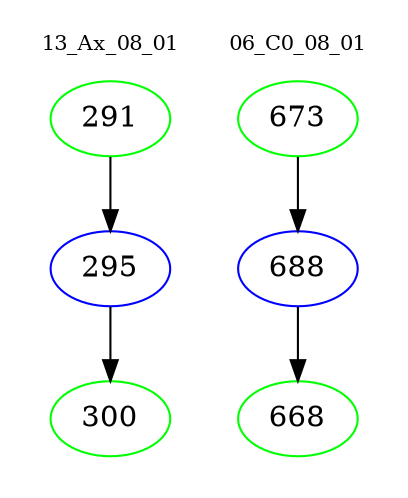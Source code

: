 digraph{
subgraph cluster_0 {
color = white
label = "13_Ax_08_01";
fontsize=10;
T0_291 [label="291", color="green"]
T0_291 -> T0_295 [color="black"]
T0_295 [label="295", color="blue"]
T0_295 -> T0_300 [color="black"]
T0_300 [label="300", color="green"]
}
subgraph cluster_1 {
color = white
label = "06_C0_08_01";
fontsize=10;
T1_673 [label="673", color="green"]
T1_673 -> T1_688 [color="black"]
T1_688 [label="688", color="blue"]
T1_688 -> T1_668 [color="black"]
T1_668 [label="668", color="green"]
}
}
